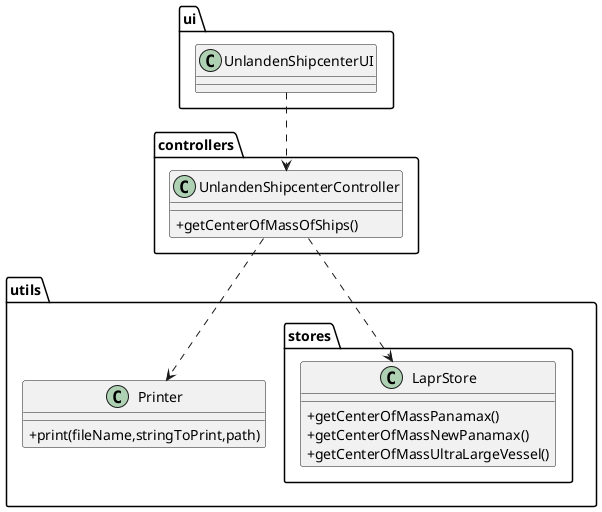 @startuml
'https://plantuml.com/class-diagram

skinparam classAttributeIconSize 0

package "ui" {
class UnlandenShipcenterUI{
}
}

package "controllers" {
class UnlandenShipcenterController{
+getCenterOfMassOfShips()
}
}
package utils{
class Printer{
+print(fileName,stringToPrint,path)
}
package stores{
class LaprStore{
+getCenterOfMassPanamax()
+getCenterOfMassNewPanamax()
+getCenterOfMassUltraLargeVessel()
}
}
}





UnlandenShipcenterUI ..> UnlandenShipcenterController
UnlandenShipcenterController ..> Printer
UnlandenShipcenterController ..> LaprStore
@enduml